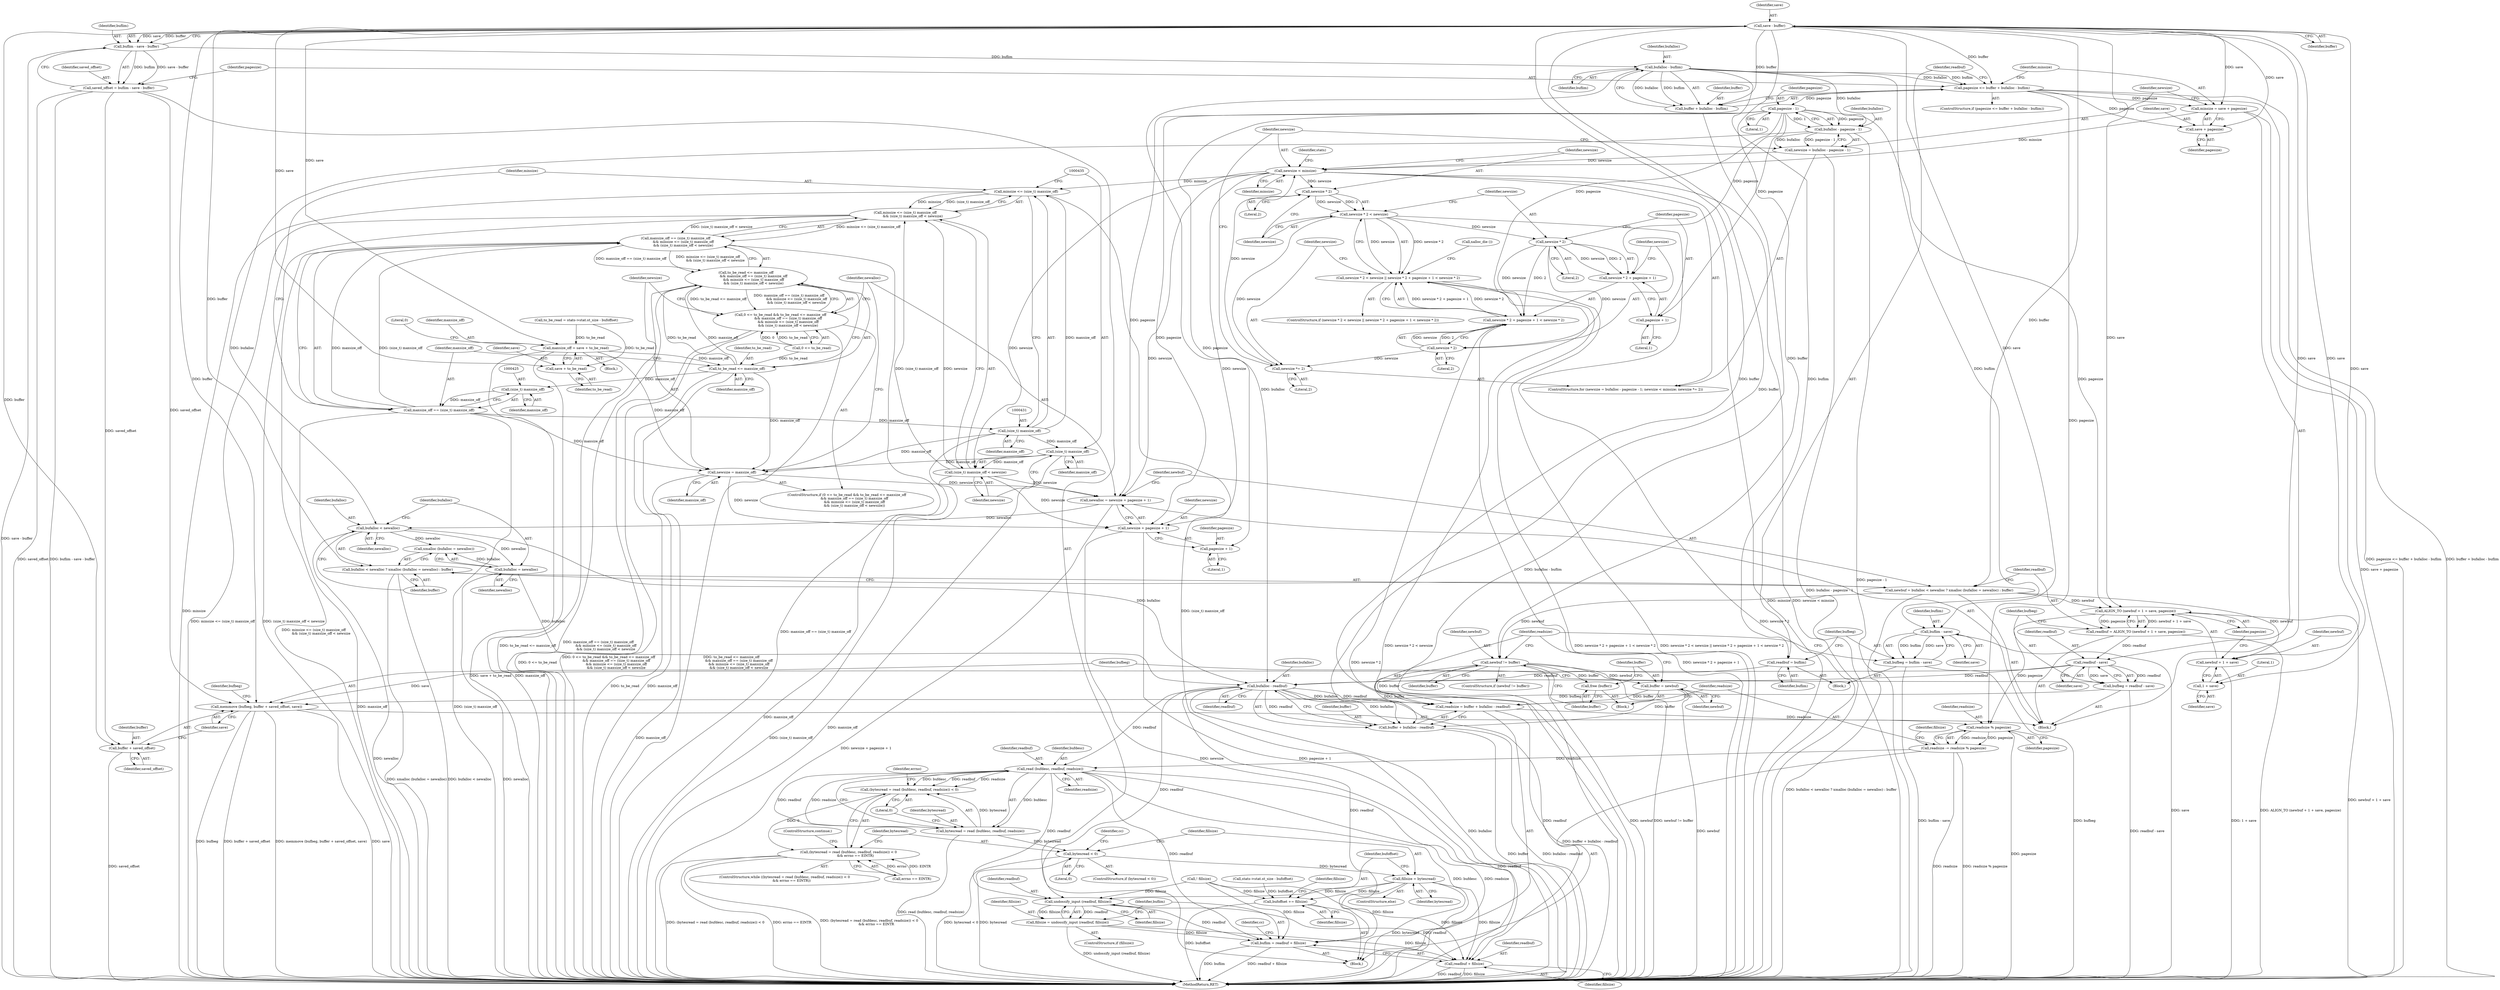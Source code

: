 digraph "0_savannah_8fcf61523644df42e1905c81bed26838e0b04f91@pointer" {
"1000324" [label="(Call,save - buffer)"];
"1000322" [label="(Call,buflim - save - buffer)"];
"1000320" [label="(Call,saved_offset = buflim - save - buffer)"];
"1000473" [label="(Call,memmove (bufbeg, buffer + saved_offset, save))"];
"1000475" [label="(Call,buffer + saved_offset)"];
"1000332" [label="(Call,bufalloc - buflim)"];
"1000328" [label="(Call,pagesize <= buffer + bufalloc - buflim)"];
"1000347" [label="(Call,minsize = save + pagesize)"];
"1000363" [label="(Call,newsize < minsize)"];
"1000372" [label="(Call,newsize * 2)"];
"1000371" [label="(Call,newsize * 2 < newsize)"];
"1000366" [label="(Call,newsize *= 2)"];
"1000370" [label="(Call,newsize * 2 < newsize || newsize * 2 + pagesize + 1 < newsize * 2)"];
"1000378" [label="(Call,newsize * 2)"];
"1000376" [label="(Call,newsize * 2 + pagesize + 1 < newsize * 2)"];
"1000377" [label="(Call,newsize * 2 + pagesize + 1)"];
"1000384" [label="(Call,newsize * 2)"];
"1000428" [label="(Call,minsize <= (size_t) maxsize_off)"];
"1000427" [label="(Call,minsize <= (size_t) maxsize_off\n              && (size_t) maxsize_off < newsize)"];
"1000421" [label="(Call,maxsize_off == (size_t) maxsize_off\n              && minsize <= (size_t) maxsize_off\n              && (size_t) maxsize_off < newsize)"];
"1000417" [label="(Call,to_be_read <= maxsize_off\n              && maxsize_off == (size_t) maxsize_off\n              && minsize <= (size_t) maxsize_off\n              && (size_t) maxsize_off < newsize)"];
"1000413" [label="(Call,0 <= to_be_read && to_be_read <= maxsize_off\n              && maxsize_off == (size_t) maxsize_off\n              && minsize <= (size_t) maxsize_off\n              && (size_t) maxsize_off < newsize)"];
"1000433" [label="(Call,(size_t) maxsize_off < newsize)"];
"1000441" [label="(Call,newalloc = newsize + pagesize + 1)"];
"1000451" [label="(Call,bufalloc < newalloc)"];
"1000454" [label="(Call,xmalloc (bufalloc = newalloc))"];
"1000455" [label="(Call,bufalloc = newalloc)"];
"1000499" [label="(Call,bufalloc - readbuf)"];
"1000495" [label="(Call,readsize = buffer + bufalloc - readbuf)"];
"1000504" [label="(Call,readsize % pagesize)"];
"1000502" [label="(Call,readsize -= readsize % pagesize)"];
"1000517" [label="(Call,read (bufdesc, readbuf, readsize))"];
"1000514" [label="(Call,(bytesread = read (bufdesc, readbuf, readsize)) < 0)"];
"1000513" [label="(Call,(bytesread = read (bufdesc, readbuf, readsize)) < 0\n             && errno == EINTR)"];
"1000515" [label="(Call,bytesread = read (bufdesc, readbuf, readsize))"];
"1000527" [label="(Call,bytesread < 0)"];
"1000534" [label="(Call,fillsize = bytesread)"];
"1000537" [label="(Call,bufoffset += fillsize)"];
"1000544" [label="(Call,undossify_input (readbuf, fillsize))"];
"1000542" [label="(Call,fillsize = undossify_input (readbuf, fillsize))"];
"1000547" [label="(Call,buflim = readbuf + fillsize)"];
"1000549" [label="(Call,readbuf + fillsize)"];
"1000497" [label="(Call,buffer + bufalloc - readbuf)"];
"1000443" [label="(Call,newsize + pagesize + 1)"];
"1000349" [label="(Call,save + pagesize)"];
"1000360" [label="(Call,pagesize - 1)"];
"1000358" [label="(Call,bufalloc - pagesize - 1)"];
"1000356" [label="(Call,newsize = bufalloc - pagesize - 1)"];
"1000381" [label="(Call,pagesize + 1)"];
"1000445" [label="(Call,pagesize + 1)"];
"1000461" [label="(Call,ALIGN_TO (newbuf + 1 + save, pagesize))"];
"1000459" [label="(Call,readbuf = ALIGN_TO (newbuf + 1 + save, pagesize))"];
"1000470" [label="(Call,readbuf - save)"];
"1000468" [label="(Call,bufbeg = readbuf - save)"];
"1000330" [label="(Call,buffer + bufalloc - buflim)"];
"1000336" [label="(Call,readbuf = buflim)"];
"1000341" [label="(Call,buflim - save)"];
"1000339" [label="(Call,bufbeg = buflim - save)"];
"1000407" [label="(Call,maxsize_off = save + to_be_read)"];
"1000418" [label="(Call,to_be_read <= maxsize_off)"];
"1000424" [label="(Call,(size_t) maxsize_off)"];
"1000422" [label="(Call,maxsize_off == (size_t) maxsize_off)"];
"1000430" [label="(Call,(size_t) maxsize_off)"];
"1000434" [label="(Call,(size_t) maxsize_off)"];
"1000438" [label="(Call,newsize = maxsize_off)"];
"1000409" [label="(Call,save + to_be_read)"];
"1000448" [label="(Call,newbuf = bufalloc < newalloc ? xmalloc (bufalloc = newalloc) : buffer)"];
"1000462" [label="(Call,newbuf + 1 + save)"];
"1000486" [label="(Call,newbuf != buffer)"];
"1000490" [label="(Call,free (buffer))"];
"1000492" [label="(Call,buffer = newbuf)"];
"1000450" [label="(Call,bufalloc < newalloc ? xmalloc (bufalloc = newalloc) : buffer)"];
"1000464" [label="(Call,1 + save)"];
"1000465" [label="(Literal,1)"];
"1000334" [label="(Identifier,buflim)"];
"1000381" [label="(Call,pagesize + 1)"];
"1000500" [label="(Identifier,bufalloc)"];
"1000449" [label="(Identifier,newbuf)"];
"1000409" [label="(Call,save + to_be_read)"];
"1000481" [label="(Identifier,bufbeg)"];
"1000363" [label="(Call,newsize < minsize)"];
"1000468" [label="(Call,bufbeg = readbuf - save)"];
"1000452" [label="(Identifier,bufalloc)"];
"1000330" [label="(Call,buffer + bufalloc - buflim)"];
"1000549" [label="(Call,readbuf + fillsize)"];
"1000462" [label="(Call,newbuf + 1 + save)"];
"1000386" [label="(Literal,2)"];
"1000472" [label="(Identifier,save)"];
"1000456" [label="(Identifier,bufalloc)"];
"1000447" [label="(Literal,1)"];
"1000497" [label="(Call,buffer + bufalloc - readbuf)"];
"1000422" [label="(Call,maxsize_off == (size_t) maxsize_off)"];
"1000478" [label="(Identifier,save)"];
"1000411" [label="(Identifier,to_be_read)"];
"1000541" [label="(Identifier,fillsize)"];
"1000351" [label="(Identifier,pagesize)"];
"1000370" [label="(Call,newsize * 2 < newsize || newsize * 2 + pagesize + 1 < newsize * 2)"];
"1000471" [label="(Identifier,readbuf)"];
"1000331" [label="(Identifier,buffer)"];
"1000439" [label="(Identifier,newsize)"];
"1000458" [label="(Identifier,buffer)"];
"1000513" [label="(Call,(bytesread = read (bufdesc, readbuf, readsize)) < 0\n             && errno == EINTR)"];
"1000378" [label="(Call,newsize * 2)"];
"1000546" [label="(Identifier,fillsize)"];
"1000413" [label="(Call,0 <= to_be_read && to_be_read <= maxsize_off\n              && maxsize_off == (size_t) maxsize_off\n              && minsize <= (size_t) maxsize_off\n              && (size_t) maxsize_off < newsize)"];
"1000340" [label="(Identifier,bufbeg)"];
"1000342" [label="(Identifier,buflim)"];
"1000486" [label="(Call,newbuf != buffer)"];
"1000364" [label="(Identifier,newsize)"];
"1000427" [label="(Call,minsize <= (size_t) maxsize_off\n              && (size_t) maxsize_off < newsize)"];
"1000345" [label="(Block,)"];
"1000328" [label="(Call,pagesize <= buffer + bufalloc - buflim)"];
"1000544" [label="(Call,undossify_input (readbuf, fillsize))"];
"1000392" [label="(Identifier,stats)"];
"1000551" [label="(Identifier,fillsize)"];
"1000488" [label="(Identifier,buffer)"];
"1000543" [label="(Identifier,fillsize)"];
"1000335" [label="(Block,)"];
"1000455" [label="(Call,bufalloc = newalloc)"];
"1000519" [label="(Identifier,readbuf)"];
"1000477" [label="(Identifier,saved_offset)"];
"1000502" [label="(Call,readsize -= readsize % pagesize)"];
"1000385" [label="(Identifier,newsize)"];
"1000515" [label="(Call,bytesread = read (bufdesc, readbuf, readsize))"];
"1000350" [label="(Identifier,save)"];
"1000514" [label="(Call,(bytesread = read (bufdesc, readbuf, readsize)) < 0)"];
"1000424" [label="(Call,(size_t) maxsize_off)"];
"1000320" [label="(Call,saved_offset = buflim - save - buffer)"];
"1000445" [label="(Call,pagesize + 1)"];
"1000516" [label="(Identifier,bytesread)"];
"1000417" [label="(Call,to_be_read <= maxsize_off\n              && maxsize_off == (size_t) maxsize_off\n              && minsize <= (size_t) maxsize_off\n              && (size_t) maxsize_off < newsize)"];
"1000408" [label="(Identifier,maxsize_off)"];
"1000375" [label="(Identifier,newsize)"];
"1000325" [label="(Identifier,save)"];
"1000520" [label="(Identifier,readsize)"];
"1000538" [label="(Identifier,bufoffset)"];
"1000491" [label="(Identifier,buffer)"];
"1001408" [label="(MethodReturn,RET)"];
"1000512" [label="(ControlStructure,while ((bytesread = read (bufdesc, readbuf, readsize)) < 0\n             && errno == EINTR))"];
"1000469" [label="(Identifier,bufbeg)"];
"1000415" [label="(Literal,0)"];
"1000475" [label="(Call,buffer + saved_offset)"];
"1000442" [label="(Identifier,newalloc)"];
"1000366" [label="(Call,newsize *= 2)"];
"1000376" [label="(Call,newsize * 2 + pagesize + 1 < newsize * 2)"];
"1000470" [label="(Call,readbuf - save)"];
"1000450" [label="(Call,bufalloc < newalloc ? xmalloc (bufalloc = newalloc) : buffer)"];
"1000473" [label="(Call,memmove (bufbeg, buffer + saved_offset, save))"];
"1000542" [label="(Call,fillsize = undossify_input (readbuf, fillsize))"];
"1000324" [label="(Call,save - buffer)"];
"1000489" [label="(Block,)"];
"1000341" [label="(Call,buflim - save)"];
"1000463" [label="(Identifier,newbuf)"];
"1000430" [label="(Call,(size_t) maxsize_off)"];
"1000474" [label="(Identifier,bufbeg)"];
"1000536" [label="(Identifier,bytesread)"];
"1000460" [label="(Identifier,readbuf)"];
"1000501" [label="(Identifier,readbuf)"];
"1000499" [label="(Call,bufalloc - readbuf)"];
"1000459" [label="(Call,readbuf = ALIGN_TO (newbuf + 1 + save, pagesize))"];
"1000432" [label="(Identifier,maxsize_off)"];
"1000503" [label="(Identifier,readsize)"];
"1000550" [label="(Identifier,readbuf)"];
"1000426" [label="(Identifier,maxsize_off)"];
"1000327" [label="(ControlStructure,if (pagesize <= buffer + bufalloc - buflim))"];
"1000337" [label="(Identifier,readbuf)"];
"1000336" [label="(Call,readbuf = buflim)"];
"1000365" [label="(Identifier,minsize)"];
"1000438" [label="(Call,newsize = maxsize_off)"];
"1000362" [label="(Literal,1)"];
"1000373" [label="(Identifier,newsize)"];
"1000457" [label="(Identifier,newalloc)"];
"1000323" [label="(Identifier,buflim)"];
"1000553" [label="(Identifier,cc)"];
"1000537" [label="(Call,bufoffset += fillsize)"];
"1000443" [label="(Call,newsize + pagesize + 1)"];
"1000412" [label="(ControlStructure,if (0 <= to_be_read && to_be_read <= maxsize_off\n              && maxsize_off == (size_t) maxsize_off\n              && minsize <= (size_t) maxsize_off\n              && (size_t) maxsize_off < newsize))"];
"1000504" [label="(Call,readsize % pagesize)"];
"1000387" [label="(Call,xalloc_die ())"];
"1000539" [label="(Identifier,fillsize)"];
"1000545" [label="(Identifier,readbuf)"];
"1000466" [label="(Identifier,save)"];
"1000395" [label="(Block,)"];
"1000374" [label="(Literal,2)"];
"1000308" [label="(Block,)"];
"1000464" [label="(Call,1 + save)"];
"1000421" [label="(Call,maxsize_off == (size_t) maxsize_off\n              && minsize <= (size_t) maxsize_off\n              && (size_t) maxsize_off < newsize)"];
"1000347" [label="(Call,minsize = save + pagesize)"];
"1000349" [label="(Call,save + pagesize)"];
"1000383" [label="(Literal,1)"];
"1000357" [label="(Identifier,newsize)"];
"1000356" [label="(Call,newsize = bufalloc - pagesize - 1)"];
"1000496" [label="(Identifier,readsize)"];
"1000397" [label="(Call,to_be_read = stats->stat.st_size - bufoffset)"];
"1000493" [label="(Identifier,buffer)"];
"1000522" [label="(Call,errno == EINTR)"];
"1000382" [label="(Identifier,pagesize)"];
"1000495" [label="(Call,readsize = buffer + bufalloc - readbuf)"];
"1000498" [label="(Identifier,buffer)"];
"1000494" [label="(Identifier,newbuf)"];
"1000407" [label="(Call,maxsize_off = save + to_be_read)"];
"1000339" [label="(Call,bufbeg = buflim - save)"];
"1000371" [label="(Call,newsize * 2 < newsize)"];
"1000367" [label="(Identifier,newsize)"];
"1000492" [label="(Call,buffer = newbuf)"];
"1000326" [label="(Identifier,buffer)"];
"1000547" [label="(Call,buflim = readbuf + fillsize)"];
"1000414" [label="(Call,0 <= to_be_read)"];
"1000433" [label="(Call,(size_t) maxsize_off < newsize)"];
"1000333" [label="(Identifier,bufalloc)"];
"1000329" [label="(Identifier,pagesize)"];
"1000437" [label="(Identifier,newsize)"];
"1000360" [label="(Call,pagesize - 1)"];
"1000509" [label="(Identifier,fillsize)"];
"1000548" [label="(Identifier,buflim)"];
"1000487" [label="(Identifier,newbuf)"];
"1000380" [label="(Literal,2)"];
"1000451" [label="(Call,bufalloc < newalloc)"];
"1000454" [label="(Call,xmalloc (bufalloc = newalloc))"];
"1000506" [label="(Identifier,pagesize)"];
"1000476" [label="(Identifier,buffer)"];
"1000338" [label="(Identifier,buflim)"];
"1000490" [label="(Call,free (buffer))"];
"1000361" [label="(Identifier,pagesize)"];
"1000428" [label="(Call,minsize <= (size_t) maxsize_off)"];
"1000529" [label="(Literal,0)"];
"1000533" [label="(ControlStructure,else)"];
"1000372" [label="(Call,newsize * 2)"];
"1000399" [label="(Call,stats->stat.st_size - bufoffset)"];
"1000446" [label="(Identifier,pagesize)"];
"1000531" [label="(Identifier,cc)"];
"1000384" [label="(Call,newsize * 2)"];
"1000369" [label="(ControlStructure,if (newsize * 2 < newsize || newsize * 2 + pagesize + 1 < newsize * 2))"];
"1000321" [label="(Identifier,saved_offset)"];
"1000526" [label="(ControlStructure,if (bytesread < 0))"];
"1000534" [label="(Call,fillsize = bytesread)"];
"1000348" [label="(Identifier,minsize)"];
"1000528" [label="(Identifier,bytesread)"];
"1000436" [label="(Identifier,maxsize_off)"];
"1000332" [label="(Call,bufalloc - buflim)"];
"1000359" [label="(Identifier,bufalloc)"];
"1000508" [label="(Call,! fillsize)"];
"1000527" [label="(Call,bytesread < 0)"];
"1000440" [label="(Identifier,maxsize_off)"];
"1000467" [label="(Identifier,pagesize)"];
"1000525" [label="(ControlStructure,continue;)"];
"1000355" [label="(ControlStructure,for (newsize = bufalloc - pagesize - 1; newsize < minsize; newsize *= 2))"];
"1000517" [label="(Call,read (bufdesc, readbuf, readsize))"];
"1000377" [label="(Call,newsize * 2 + pagesize + 1)"];
"1000485" [label="(ControlStructure,if (newbuf != buffer))"];
"1000523" [label="(Identifier,errno)"];
"1000429" [label="(Identifier,minsize)"];
"1000448" [label="(Call,newbuf = bufalloc < newalloc ? xmalloc (bufalloc = newalloc) : buffer)"];
"1000423" [label="(Identifier,maxsize_off)"];
"1000540" [label="(ControlStructure,if (fillsize))"];
"1000461" [label="(Call,ALIGN_TO (newbuf + 1 + save, pagesize))"];
"1000420" [label="(Identifier,maxsize_off)"];
"1000521" [label="(Literal,0)"];
"1000535" [label="(Identifier,fillsize)"];
"1000453" [label="(Identifier,newalloc)"];
"1000419" [label="(Identifier,to_be_read)"];
"1000322" [label="(Call,buflim - save - buffer)"];
"1000505" [label="(Identifier,readsize)"];
"1000444" [label="(Identifier,newsize)"];
"1000410" [label="(Identifier,save)"];
"1000343" [label="(Identifier,save)"];
"1000434" [label="(Call,(size_t) maxsize_off)"];
"1000379" [label="(Identifier,newsize)"];
"1000418" [label="(Call,to_be_read <= maxsize_off)"];
"1000368" [label="(Literal,2)"];
"1000358" [label="(Call,bufalloc - pagesize - 1)"];
"1000441" [label="(Call,newalloc = newsize + pagesize + 1)"];
"1000518" [label="(Identifier,bufdesc)"];
"1000324" -> "1000322"  [label="AST: "];
"1000324" -> "1000326"  [label="CFG: "];
"1000325" -> "1000324"  [label="AST: "];
"1000326" -> "1000324"  [label="AST: "];
"1000322" -> "1000324"  [label="CFG: "];
"1000324" -> "1000322"  [label="DDG: save"];
"1000324" -> "1000322"  [label="DDG: buffer"];
"1000324" -> "1000328"  [label="DDG: buffer"];
"1000324" -> "1000330"  [label="DDG: buffer"];
"1000324" -> "1000341"  [label="DDG: save"];
"1000324" -> "1000347"  [label="DDG: save"];
"1000324" -> "1000349"  [label="DDG: save"];
"1000324" -> "1000407"  [label="DDG: save"];
"1000324" -> "1000409"  [label="DDG: save"];
"1000324" -> "1000448"  [label="DDG: buffer"];
"1000324" -> "1000450"  [label="DDG: buffer"];
"1000324" -> "1000461"  [label="DDG: save"];
"1000324" -> "1000462"  [label="DDG: save"];
"1000324" -> "1000464"  [label="DDG: save"];
"1000324" -> "1000470"  [label="DDG: save"];
"1000324" -> "1000473"  [label="DDG: buffer"];
"1000324" -> "1000475"  [label="DDG: buffer"];
"1000324" -> "1000486"  [label="DDG: buffer"];
"1000324" -> "1000495"  [label="DDG: buffer"];
"1000324" -> "1000497"  [label="DDG: buffer"];
"1000322" -> "1000320"  [label="AST: "];
"1000323" -> "1000322"  [label="AST: "];
"1000320" -> "1000322"  [label="CFG: "];
"1000322" -> "1001408"  [label="DDG: save - buffer"];
"1000322" -> "1000320"  [label="DDG: buflim"];
"1000322" -> "1000320"  [label="DDG: save - buffer"];
"1000322" -> "1000332"  [label="DDG: buflim"];
"1000320" -> "1000308"  [label="AST: "];
"1000321" -> "1000320"  [label="AST: "];
"1000329" -> "1000320"  [label="CFG: "];
"1000320" -> "1001408"  [label="DDG: buflim - save - buffer"];
"1000320" -> "1001408"  [label="DDG: saved_offset"];
"1000320" -> "1000473"  [label="DDG: saved_offset"];
"1000320" -> "1000475"  [label="DDG: saved_offset"];
"1000473" -> "1000345"  [label="AST: "];
"1000473" -> "1000478"  [label="CFG: "];
"1000474" -> "1000473"  [label="AST: "];
"1000475" -> "1000473"  [label="AST: "];
"1000478" -> "1000473"  [label="AST: "];
"1000481" -> "1000473"  [label="CFG: "];
"1000473" -> "1001408"  [label="DDG: bufbeg"];
"1000473" -> "1001408"  [label="DDG: buffer + saved_offset"];
"1000473" -> "1001408"  [label="DDG: memmove (bufbeg, buffer + saved_offset, save)"];
"1000473" -> "1001408"  [label="DDG: save"];
"1000468" -> "1000473"  [label="DDG: bufbeg"];
"1000470" -> "1000473"  [label="DDG: save"];
"1000475" -> "1000477"  [label="CFG: "];
"1000476" -> "1000475"  [label="AST: "];
"1000477" -> "1000475"  [label="AST: "];
"1000478" -> "1000475"  [label="CFG: "];
"1000475" -> "1001408"  [label="DDG: saved_offset"];
"1000332" -> "1000330"  [label="AST: "];
"1000332" -> "1000334"  [label="CFG: "];
"1000333" -> "1000332"  [label="AST: "];
"1000334" -> "1000332"  [label="AST: "];
"1000330" -> "1000332"  [label="CFG: "];
"1000332" -> "1000328"  [label="DDG: bufalloc"];
"1000332" -> "1000328"  [label="DDG: buflim"];
"1000332" -> "1000330"  [label="DDG: bufalloc"];
"1000332" -> "1000330"  [label="DDG: buflim"];
"1000332" -> "1000336"  [label="DDG: buflim"];
"1000332" -> "1000341"  [label="DDG: buflim"];
"1000332" -> "1000358"  [label="DDG: bufalloc"];
"1000332" -> "1000499"  [label="DDG: bufalloc"];
"1000328" -> "1000327"  [label="AST: "];
"1000328" -> "1000330"  [label="CFG: "];
"1000329" -> "1000328"  [label="AST: "];
"1000330" -> "1000328"  [label="AST: "];
"1000337" -> "1000328"  [label="CFG: "];
"1000348" -> "1000328"  [label="CFG: "];
"1000328" -> "1001408"  [label="DDG: pagesize <= buffer + bufalloc - buflim"];
"1000328" -> "1001408"  [label="DDG: buffer + bufalloc - buflim"];
"1000328" -> "1000347"  [label="DDG: pagesize"];
"1000328" -> "1000349"  [label="DDG: pagesize"];
"1000328" -> "1000360"  [label="DDG: pagesize"];
"1000328" -> "1000504"  [label="DDG: pagesize"];
"1000347" -> "1000345"  [label="AST: "];
"1000347" -> "1000349"  [label="CFG: "];
"1000348" -> "1000347"  [label="AST: "];
"1000349" -> "1000347"  [label="AST: "];
"1000357" -> "1000347"  [label="CFG: "];
"1000347" -> "1001408"  [label="DDG: save + pagesize"];
"1000347" -> "1000363"  [label="DDG: minsize"];
"1000363" -> "1000355"  [label="AST: "];
"1000363" -> "1000365"  [label="CFG: "];
"1000364" -> "1000363"  [label="AST: "];
"1000365" -> "1000363"  [label="AST: "];
"1000373" -> "1000363"  [label="CFG: "];
"1000392" -> "1000363"  [label="CFG: "];
"1000363" -> "1001408"  [label="DDG: minsize"];
"1000363" -> "1001408"  [label="DDG: newsize < minsize"];
"1000356" -> "1000363"  [label="DDG: newsize"];
"1000366" -> "1000363"  [label="DDG: newsize"];
"1000363" -> "1000372"  [label="DDG: newsize"];
"1000363" -> "1000428"  [label="DDG: minsize"];
"1000363" -> "1000433"  [label="DDG: newsize"];
"1000363" -> "1000441"  [label="DDG: newsize"];
"1000363" -> "1000443"  [label="DDG: newsize"];
"1000372" -> "1000371"  [label="AST: "];
"1000372" -> "1000374"  [label="CFG: "];
"1000373" -> "1000372"  [label="AST: "];
"1000374" -> "1000372"  [label="AST: "];
"1000375" -> "1000372"  [label="CFG: "];
"1000372" -> "1000371"  [label="DDG: newsize"];
"1000372" -> "1000371"  [label="DDG: 2"];
"1000371" -> "1000370"  [label="AST: "];
"1000371" -> "1000375"  [label="CFG: "];
"1000375" -> "1000371"  [label="AST: "];
"1000379" -> "1000371"  [label="CFG: "];
"1000370" -> "1000371"  [label="CFG: "];
"1000371" -> "1001408"  [label="DDG: newsize * 2"];
"1000371" -> "1000366"  [label="DDG: newsize"];
"1000371" -> "1000370"  [label="DDG: newsize * 2"];
"1000371" -> "1000370"  [label="DDG: newsize"];
"1000371" -> "1000378"  [label="DDG: newsize"];
"1000366" -> "1000355"  [label="AST: "];
"1000366" -> "1000368"  [label="CFG: "];
"1000367" -> "1000366"  [label="AST: "];
"1000368" -> "1000366"  [label="AST: "];
"1000364" -> "1000366"  [label="CFG: "];
"1000384" -> "1000366"  [label="DDG: newsize"];
"1000370" -> "1000369"  [label="AST: "];
"1000370" -> "1000376"  [label="CFG: "];
"1000376" -> "1000370"  [label="AST: "];
"1000387" -> "1000370"  [label="CFG: "];
"1000367" -> "1000370"  [label="CFG: "];
"1000370" -> "1001408"  [label="DDG: newsize * 2 + pagesize + 1 < newsize * 2"];
"1000370" -> "1001408"  [label="DDG: newsize * 2 < newsize || newsize * 2 + pagesize + 1 < newsize * 2"];
"1000370" -> "1001408"  [label="DDG: newsize * 2 < newsize"];
"1000376" -> "1000370"  [label="DDG: newsize * 2 + pagesize + 1"];
"1000376" -> "1000370"  [label="DDG: newsize * 2"];
"1000378" -> "1000377"  [label="AST: "];
"1000378" -> "1000380"  [label="CFG: "];
"1000379" -> "1000378"  [label="AST: "];
"1000380" -> "1000378"  [label="AST: "];
"1000382" -> "1000378"  [label="CFG: "];
"1000378" -> "1000376"  [label="DDG: newsize"];
"1000378" -> "1000376"  [label="DDG: 2"];
"1000378" -> "1000377"  [label="DDG: newsize"];
"1000378" -> "1000377"  [label="DDG: 2"];
"1000378" -> "1000384"  [label="DDG: newsize"];
"1000376" -> "1000384"  [label="CFG: "];
"1000377" -> "1000376"  [label="AST: "];
"1000384" -> "1000376"  [label="AST: "];
"1000376" -> "1001408"  [label="DDG: newsize * 2 + pagesize + 1"];
"1000376" -> "1001408"  [label="DDG: newsize * 2"];
"1000360" -> "1000376"  [label="DDG: pagesize"];
"1000384" -> "1000376"  [label="DDG: newsize"];
"1000384" -> "1000376"  [label="DDG: 2"];
"1000377" -> "1000381"  [label="CFG: "];
"1000381" -> "1000377"  [label="AST: "];
"1000385" -> "1000377"  [label="CFG: "];
"1000360" -> "1000377"  [label="DDG: pagesize"];
"1000384" -> "1000386"  [label="CFG: "];
"1000385" -> "1000384"  [label="AST: "];
"1000386" -> "1000384"  [label="AST: "];
"1000428" -> "1000427"  [label="AST: "];
"1000428" -> "1000430"  [label="CFG: "];
"1000429" -> "1000428"  [label="AST: "];
"1000430" -> "1000428"  [label="AST: "];
"1000435" -> "1000428"  [label="CFG: "];
"1000427" -> "1000428"  [label="CFG: "];
"1000428" -> "1001408"  [label="DDG: (size_t) maxsize_off"];
"1000428" -> "1001408"  [label="DDG: minsize"];
"1000428" -> "1000427"  [label="DDG: minsize"];
"1000428" -> "1000427"  [label="DDG: (size_t) maxsize_off"];
"1000430" -> "1000428"  [label="DDG: maxsize_off"];
"1000427" -> "1000421"  [label="AST: "];
"1000427" -> "1000433"  [label="CFG: "];
"1000433" -> "1000427"  [label="AST: "];
"1000421" -> "1000427"  [label="CFG: "];
"1000427" -> "1001408"  [label="DDG: minsize <= (size_t) maxsize_off"];
"1000427" -> "1001408"  [label="DDG: (size_t) maxsize_off < newsize"];
"1000427" -> "1000421"  [label="DDG: minsize <= (size_t) maxsize_off"];
"1000427" -> "1000421"  [label="DDG: (size_t) maxsize_off < newsize"];
"1000433" -> "1000427"  [label="DDG: (size_t) maxsize_off"];
"1000433" -> "1000427"  [label="DDG: newsize"];
"1000421" -> "1000417"  [label="AST: "];
"1000421" -> "1000422"  [label="CFG: "];
"1000422" -> "1000421"  [label="AST: "];
"1000417" -> "1000421"  [label="CFG: "];
"1000421" -> "1001408"  [label="DDG: minsize <= (size_t) maxsize_off\n              && (size_t) maxsize_off < newsize"];
"1000421" -> "1001408"  [label="DDG: maxsize_off == (size_t) maxsize_off"];
"1000421" -> "1000417"  [label="DDG: maxsize_off == (size_t) maxsize_off"];
"1000421" -> "1000417"  [label="DDG: minsize <= (size_t) maxsize_off\n              && (size_t) maxsize_off < newsize"];
"1000422" -> "1000421"  [label="DDG: maxsize_off"];
"1000422" -> "1000421"  [label="DDG: (size_t) maxsize_off"];
"1000417" -> "1000413"  [label="AST: "];
"1000417" -> "1000418"  [label="CFG: "];
"1000418" -> "1000417"  [label="AST: "];
"1000413" -> "1000417"  [label="CFG: "];
"1000417" -> "1001408"  [label="DDG: to_be_read <= maxsize_off"];
"1000417" -> "1001408"  [label="DDG: maxsize_off == (size_t) maxsize_off\n              && minsize <= (size_t) maxsize_off\n              && (size_t) maxsize_off < newsize"];
"1000417" -> "1000413"  [label="DDG: to_be_read <= maxsize_off"];
"1000417" -> "1000413"  [label="DDG: maxsize_off == (size_t) maxsize_off\n              && minsize <= (size_t) maxsize_off\n              && (size_t) maxsize_off < newsize"];
"1000418" -> "1000417"  [label="DDG: to_be_read"];
"1000418" -> "1000417"  [label="DDG: maxsize_off"];
"1000413" -> "1000412"  [label="AST: "];
"1000413" -> "1000414"  [label="CFG: "];
"1000414" -> "1000413"  [label="AST: "];
"1000439" -> "1000413"  [label="CFG: "];
"1000442" -> "1000413"  [label="CFG: "];
"1000413" -> "1001408"  [label="DDG: 0 <= to_be_read"];
"1000413" -> "1001408"  [label="DDG: 0 <= to_be_read && to_be_read <= maxsize_off\n              && maxsize_off == (size_t) maxsize_off\n              && minsize <= (size_t) maxsize_off\n              && (size_t) maxsize_off < newsize"];
"1000413" -> "1001408"  [label="DDG: to_be_read <= maxsize_off\n              && maxsize_off == (size_t) maxsize_off\n              && minsize <= (size_t) maxsize_off\n              && (size_t) maxsize_off < newsize"];
"1000414" -> "1000413"  [label="DDG: 0"];
"1000414" -> "1000413"  [label="DDG: to_be_read"];
"1000433" -> "1000437"  [label="CFG: "];
"1000434" -> "1000433"  [label="AST: "];
"1000437" -> "1000433"  [label="AST: "];
"1000433" -> "1001408"  [label="DDG: (size_t) maxsize_off"];
"1000434" -> "1000433"  [label="DDG: maxsize_off"];
"1000433" -> "1000441"  [label="DDG: newsize"];
"1000433" -> "1000443"  [label="DDG: newsize"];
"1000441" -> "1000345"  [label="AST: "];
"1000441" -> "1000443"  [label="CFG: "];
"1000442" -> "1000441"  [label="AST: "];
"1000443" -> "1000441"  [label="AST: "];
"1000449" -> "1000441"  [label="CFG: "];
"1000441" -> "1001408"  [label="DDG: newsize + pagesize + 1"];
"1000438" -> "1000441"  [label="DDG: newsize"];
"1000360" -> "1000441"  [label="DDG: pagesize"];
"1000441" -> "1000451"  [label="DDG: newalloc"];
"1000451" -> "1000450"  [label="AST: "];
"1000451" -> "1000453"  [label="CFG: "];
"1000452" -> "1000451"  [label="AST: "];
"1000453" -> "1000451"  [label="AST: "];
"1000456" -> "1000451"  [label="CFG: "];
"1000458" -> "1000451"  [label="CFG: "];
"1000451" -> "1001408"  [label="DDG: newalloc"];
"1000358" -> "1000451"  [label="DDG: bufalloc"];
"1000451" -> "1000454"  [label="DDG: newalloc"];
"1000451" -> "1000455"  [label="DDG: newalloc"];
"1000451" -> "1000499"  [label="DDG: bufalloc"];
"1000454" -> "1000450"  [label="AST: "];
"1000454" -> "1000455"  [label="CFG: "];
"1000455" -> "1000454"  [label="AST: "];
"1000450" -> "1000454"  [label="CFG: "];
"1000455" -> "1000454"  [label="DDG: bufalloc"];
"1000455" -> "1000457"  [label="CFG: "];
"1000456" -> "1000455"  [label="AST: "];
"1000457" -> "1000455"  [label="AST: "];
"1000455" -> "1001408"  [label="DDG: newalloc"];
"1000455" -> "1000499"  [label="DDG: bufalloc"];
"1000499" -> "1000497"  [label="AST: "];
"1000499" -> "1000501"  [label="CFG: "];
"1000500" -> "1000499"  [label="AST: "];
"1000501" -> "1000499"  [label="AST: "];
"1000497" -> "1000499"  [label="CFG: "];
"1000499" -> "1001408"  [label="DDG: bufalloc"];
"1000499" -> "1000495"  [label="DDG: bufalloc"];
"1000499" -> "1000495"  [label="DDG: readbuf"];
"1000499" -> "1000497"  [label="DDG: bufalloc"];
"1000499" -> "1000497"  [label="DDG: readbuf"];
"1000470" -> "1000499"  [label="DDG: readbuf"];
"1000336" -> "1000499"  [label="DDG: readbuf"];
"1000499" -> "1000517"  [label="DDG: readbuf"];
"1000499" -> "1000544"  [label="DDG: readbuf"];
"1000499" -> "1000547"  [label="DDG: readbuf"];
"1000499" -> "1000549"  [label="DDG: readbuf"];
"1000495" -> "1000308"  [label="AST: "];
"1000495" -> "1000497"  [label="CFG: "];
"1000496" -> "1000495"  [label="AST: "];
"1000497" -> "1000495"  [label="AST: "];
"1000503" -> "1000495"  [label="CFG: "];
"1000495" -> "1001408"  [label="DDG: buffer + bufalloc - readbuf"];
"1000486" -> "1000495"  [label="DDG: buffer"];
"1000492" -> "1000495"  [label="DDG: buffer"];
"1000495" -> "1000504"  [label="DDG: readsize"];
"1000504" -> "1000502"  [label="AST: "];
"1000504" -> "1000506"  [label="CFG: "];
"1000505" -> "1000504"  [label="AST: "];
"1000506" -> "1000504"  [label="AST: "];
"1000502" -> "1000504"  [label="CFG: "];
"1000504" -> "1001408"  [label="DDG: pagesize"];
"1000504" -> "1000502"  [label="DDG: readsize"];
"1000504" -> "1000502"  [label="DDG: pagesize"];
"1000461" -> "1000504"  [label="DDG: pagesize"];
"1000502" -> "1000308"  [label="AST: "];
"1000503" -> "1000502"  [label="AST: "];
"1000509" -> "1000502"  [label="CFG: "];
"1000502" -> "1001408"  [label="DDG: readsize"];
"1000502" -> "1001408"  [label="DDG: readsize % pagesize"];
"1000502" -> "1000517"  [label="DDG: readsize"];
"1000517" -> "1000515"  [label="AST: "];
"1000517" -> "1000520"  [label="CFG: "];
"1000518" -> "1000517"  [label="AST: "];
"1000519" -> "1000517"  [label="AST: "];
"1000520" -> "1000517"  [label="AST: "];
"1000515" -> "1000517"  [label="CFG: "];
"1000517" -> "1001408"  [label="DDG: readsize"];
"1000517" -> "1001408"  [label="DDG: bufdesc"];
"1000517" -> "1000514"  [label="DDG: bufdesc"];
"1000517" -> "1000514"  [label="DDG: readbuf"];
"1000517" -> "1000514"  [label="DDG: readsize"];
"1000517" -> "1000515"  [label="DDG: bufdesc"];
"1000517" -> "1000515"  [label="DDG: readbuf"];
"1000517" -> "1000515"  [label="DDG: readsize"];
"1000517" -> "1000544"  [label="DDG: readbuf"];
"1000517" -> "1000547"  [label="DDG: readbuf"];
"1000517" -> "1000549"  [label="DDG: readbuf"];
"1000514" -> "1000513"  [label="AST: "];
"1000514" -> "1000521"  [label="CFG: "];
"1000515" -> "1000514"  [label="AST: "];
"1000521" -> "1000514"  [label="AST: "];
"1000523" -> "1000514"  [label="CFG: "];
"1000513" -> "1000514"  [label="CFG: "];
"1000514" -> "1000513"  [label="DDG: 0"];
"1000515" -> "1000514"  [label="DDG: bytesread"];
"1000513" -> "1000512"  [label="AST: "];
"1000513" -> "1000522"  [label="CFG: "];
"1000522" -> "1000513"  [label="AST: "];
"1000525" -> "1000513"  [label="CFG: "];
"1000528" -> "1000513"  [label="CFG: "];
"1000513" -> "1001408"  [label="DDG: (bytesread = read (bufdesc, readbuf, readsize)) < 0\n             && errno == EINTR"];
"1000513" -> "1001408"  [label="DDG: (bytesread = read (bufdesc, readbuf, readsize)) < 0"];
"1000513" -> "1001408"  [label="DDG: errno == EINTR"];
"1000522" -> "1000513"  [label="DDG: errno"];
"1000522" -> "1000513"  [label="DDG: EINTR"];
"1000516" -> "1000515"  [label="AST: "];
"1000521" -> "1000515"  [label="CFG: "];
"1000515" -> "1001408"  [label="DDG: read (bufdesc, readbuf, readsize)"];
"1000515" -> "1000527"  [label="DDG: bytesread"];
"1000527" -> "1000526"  [label="AST: "];
"1000527" -> "1000529"  [label="CFG: "];
"1000528" -> "1000527"  [label="AST: "];
"1000529" -> "1000527"  [label="AST: "];
"1000531" -> "1000527"  [label="CFG: "];
"1000535" -> "1000527"  [label="CFG: "];
"1000527" -> "1001408"  [label="DDG: bytesread"];
"1000527" -> "1001408"  [label="DDG: bytesread < 0"];
"1000527" -> "1000534"  [label="DDG: bytesread"];
"1000534" -> "1000533"  [label="AST: "];
"1000534" -> "1000536"  [label="CFG: "];
"1000535" -> "1000534"  [label="AST: "];
"1000536" -> "1000534"  [label="AST: "];
"1000538" -> "1000534"  [label="CFG: "];
"1000534" -> "1001408"  [label="DDG: bytesread"];
"1000534" -> "1000537"  [label="DDG: fillsize"];
"1000534" -> "1000544"  [label="DDG: fillsize"];
"1000534" -> "1000547"  [label="DDG: fillsize"];
"1000534" -> "1000549"  [label="DDG: fillsize"];
"1000537" -> "1000308"  [label="AST: "];
"1000537" -> "1000539"  [label="CFG: "];
"1000538" -> "1000537"  [label="AST: "];
"1000539" -> "1000537"  [label="AST: "];
"1000541" -> "1000537"  [label="CFG: "];
"1000537" -> "1001408"  [label="DDG: bufoffset"];
"1000508" -> "1000537"  [label="DDG: fillsize"];
"1000399" -> "1000537"  [label="DDG: bufoffset"];
"1000544" -> "1000542"  [label="AST: "];
"1000544" -> "1000546"  [label="CFG: "];
"1000545" -> "1000544"  [label="AST: "];
"1000546" -> "1000544"  [label="AST: "];
"1000542" -> "1000544"  [label="CFG: "];
"1000544" -> "1000542"  [label="DDG: readbuf"];
"1000544" -> "1000542"  [label="DDG: fillsize"];
"1000508" -> "1000544"  [label="DDG: fillsize"];
"1000544" -> "1000547"  [label="DDG: readbuf"];
"1000544" -> "1000549"  [label="DDG: readbuf"];
"1000542" -> "1000540"  [label="AST: "];
"1000543" -> "1000542"  [label="AST: "];
"1000548" -> "1000542"  [label="CFG: "];
"1000542" -> "1001408"  [label="DDG: undossify_input (readbuf, fillsize)"];
"1000542" -> "1000547"  [label="DDG: fillsize"];
"1000542" -> "1000549"  [label="DDG: fillsize"];
"1000547" -> "1000308"  [label="AST: "];
"1000547" -> "1000549"  [label="CFG: "];
"1000548" -> "1000547"  [label="AST: "];
"1000549" -> "1000547"  [label="AST: "];
"1000553" -> "1000547"  [label="CFG: "];
"1000547" -> "1001408"  [label="DDG: buflim"];
"1000547" -> "1001408"  [label="DDG: readbuf + fillsize"];
"1000508" -> "1000547"  [label="DDG: fillsize"];
"1000549" -> "1000551"  [label="CFG: "];
"1000550" -> "1000549"  [label="AST: "];
"1000551" -> "1000549"  [label="AST: "];
"1000549" -> "1001408"  [label="DDG: readbuf"];
"1000549" -> "1001408"  [label="DDG: fillsize"];
"1000508" -> "1000549"  [label="DDG: fillsize"];
"1000498" -> "1000497"  [label="AST: "];
"1000497" -> "1001408"  [label="DDG: buffer"];
"1000497" -> "1001408"  [label="DDG: bufalloc - readbuf"];
"1000486" -> "1000497"  [label="DDG: buffer"];
"1000492" -> "1000497"  [label="DDG: buffer"];
"1000443" -> "1000445"  [label="CFG: "];
"1000444" -> "1000443"  [label="AST: "];
"1000445" -> "1000443"  [label="AST: "];
"1000443" -> "1001408"  [label="DDG: pagesize + 1"];
"1000443" -> "1001408"  [label="DDG: newsize"];
"1000438" -> "1000443"  [label="DDG: newsize"];
"1000360" -> "1000443"  [label="DDG: pagesize"];
"1000349" -> "1000351"  [label="CFG: "];
"1000350" -> "1000349"  [label="AST: "];
"1000351" -> "1000349"  [label="AST: "];
"1000360" -> "1000358"  [label="AST: "];
"1000360" -> "1000362"  [label="CFG: "];
"1000361" -> "1000360"  [label="AST: "];
"1000362" -> "1000360"  [label="AST: "];
"1000358" -> "1000360"  [label="CFG: "];
"1000360" -> "1000358"  [label="DDG: pagesize"];
"1000360" -> "1000358"  [label="DDG: 1"];
"1000360" -> "1000381"  [label="DDG: pagesize"];
"1000360" -> "1000445"  [label="DDG: pagesize"];
"1000360" -> "1000461"  [label="DDG: pagesize"];
"1000358" -> "1000356"  [label="AST: "];
"1000359" -> "1000358"  [label="AST: "];
"1000356" -> "1000358"  [label="CFG: "];
"1000358" -> "1001408"  [label="DDG: pagesize - 1"];
"1000358" -> "1000356"  [label="DDG: bufalloc"];
"1000358" -> "1000356"  [label="DDG: pagesize - 1"];
"1000356" -> "1000355"  [label="AST: "];
"1000357" -> "1000356"  [label="AST: "];
"1000364" -> "1000356"  [label="CFG: "];
"1000356" -> "1001408"  [label="DDG: bufalloc - pagesize - 1"];
"1000381" -> "1000383"  [label="CFG: "];
"1000382" -> "1000381"  [label="AST: "];
"1000383" -> "1000381"  [label="AST: "];
"1000445" -> "1000447"  [label="CFG: "];
"1000446" -> "1000445"  [label="AST: "];
"1000447" -> "1000445"  [label="AST: "];
"1000461" -> "1000459"  [label="AST: "];
"1000461" -> "1000467"  [label="CFG: "];
"1000462" -> "1000461"  [label="AST: "];
"1000467" -> "1000461"  [label="AST: "];
"1000459" -> "1000461"  [label="CFG: "];
"1000461" -> "1001408"  [label="DDG: newbuf + 1 + save"];
"1000461" -> "1000459"  [label="DDG: newbuf + 1 + save"];
"1000461" -> "1000459"  [label="DDG: pagesize"];
"1000448" -> "1000461"  [label="DDG: newbuf"];
"1000459" -> "1000345"  [label="AST: "];
"1000460" -> "1000459"  [label="AST: "];
"1000469" -> "1000459"  [label="CFG: "];
"1000459" -> "1001408"  [label="DDG: ALIGN_TO (newbuf + 1 + save, pagesize)"];
"1000459" -> "1000470"  [label="DDG: readbuf"];
"1000470" -> "1000468"  [label="AST: "];
"1000470" -> "1000472"  [label="CFG: "];
"1000471" -> "1000470"  [label="AST: "];
"1000472" -> "1000470"  [label="AST: "];
"1000468" -> "1000470"  [label="CFG: "];
"1000470" -> "1000468"  [label="DDG: readbuf"];
"1000470" -> "1000468"  [label="DDG: save"];
"1000468" -> "1000345"  [label="AST: "];
"1000469" -> "1000468"  [label="AST: "];
"1000474" -> "1000468"  [label="CFG: "];
"1000468" -> "1001408"  [label="DDG: readbuf - save"];
"1000331" -> "1000330"  [label="AST: "];
"1000330" -> "1001408"  [label="DDG: bufalloc - buflim"];
"1000336" -> "1000335"  [label="AST: "];
"1000336" -> "1000338"  [label="CFG: "];
"1000337" -> "1000336"  [label="AST: "];
"1000338" -> "1000336"  [label="AST: "];
"1000340" -> "1000336"  [label="CFG: "];
"1000341" -> "1000339"  [label="AST: "];
"1000341" -> "1000343"  [label="CFG: "];
"1000342" -> "1000341"  [label="AST: "];
"1000343" -> "1000341"  [label="AST: "];
"1000339" -> "1000341"  [label="CFG: "];
"1000341" -> "1001408"  [label="DDG: save"];
"1000341" -> "1000339"  [label="DDG: buflim"];
"1000341" -> "1000339"  [label="DDG: save"];
"1000339" -> "1000335"  [label="AST: "];
"1000340" -> "1000339"  [label="AST: "];
"1000496" -> "1000339"  [label="CFG: "];
"1000339" -> "1001408"  [label="DDG: bufbeg"];
"1000339" -> "1001408"  [label="DDG: buflim - save"];
"1000407" -> "1000395"  [label="AST: "];
"1000407" -> "1000409"  [label="CFG: "];
"1000408" -> "1000407"  [label="AST: "];
"1000409" -> "1000407"  [label="AST: "];
"1000415" -> "1000407"  [label="CFG: "];
"1000407" -> "1001408"  [label="DDG: save + to_be_read"];
"1000407" -> "1001408"  [label="DDG: maxsize_off"];
"1000397" -> "1000407"  [label="DDG: to_be_read"];
"1000407" -> "1000418"  [label="DDG: maxsize_off"];
"1000407" -> "1000438"  [label="DDG: maxsize_off"];
"1000418" -> "1000420"  [label="CFG: "];
"1000419" -> "1000418"  [label="AST: "];
"1000420" -> "1000418"  [label="AST: "];
"1000423" -> "1000418"  [label="CFG: "];
"1000418" -> "1001408"  [label="DDG: maxsize_off"];
"1000418" -> "1001408"  [label="DDG: to_be_read"];
"1000414" -> "1000418"  [label="DDG: to_be_read"];
"1000418" -> "1000424"  [label="DDG: maxsize_off"];
"1000418" -> "1000438"  [label="DDG: maxsize_off"];
"1000424" -> "1000422"  [label="AST: "];
"1000424" -> "1000426"  [label="CFG: "];
"1000425" -> "1000424"  [label="AST: "];
"1000426" -> "1000424"  [label="AST: "];
"1000422" -> "1000424"  [label="CFG: "];
"1000424" -> "1000422"  [label="DDG: maxsize_off"];
"1000423" -> "1000422"  [label="AST: "];
"1000429" -> "1000422"  [label="CFG: "];
"1000422" -> "1001408"  [label="DDG: maxsize_off"];
"1000422" -> "1001408"  [label="DDG: (size_t) maxsize_off"];
"1000422" -> "1000430"  [label="DDG: maxsize_off"];
"1000422" -> "1000438"  [label="DDG: maxsize_off"];
"1000430" -> "1000432"  [label="CFG: "];
"1000431" -> "1000430"  [label="AST: "];
"1000432" -> "1000430"  [label="AST: "];
"1000430" -> "1001408"  [label="DDG: maxsize_off"];
"1000430" -> "1000434"  [label="DDG: maxsize_off"];
"1000430" -> "1000438"  [label="DDG: maxsize_off"];
"1000434" -> "1000436"  [label="CFG: "];
"1000435" -> "1000434"  [label="AST: "];
"1000436" -> "1000434"  [label="AST: "];
"1000437" -> "1000434"  [label="CFG: "];
"1000434" -> "1001408"  [label="DDG: maxsize_off"];
"1000434" -> "1000438"  [label="DDG: maxsize_off"];
"1000438" -> "1000412"  [label="AST: "];
"1000438" -> "1000440"  [label="CFG: "];
"1000439" -> "1000438"  [label="AST: "];
"1000440" -> "1000438"  [label="AST: "];
"1000442" -> "1000438"  [label="CFG: "];
"1000438" -> "1001408"  [label="DDG: maxsize_off"];
"1000409" -> "1000411"  [label="CFG: "];
"1000410" -> "1000409"  [label="AST: "];
"1000411" -> "1000409"  [label="AST: "];
"1000397" -> "1000409"  [label="DDG: to_be_read"];
"1000448" -> "1000345"  [label="AST: "];
"1000448" -> "1000450"  [label="CFG: "];
"1000449" -> "1000448"  [label="AST: "];
"1000450" -> "1000448"  [label="AST: "];
"1000460" -> "1000448"  [label="CFG: "];
"1000448" -> "1001408"  [label="DDG: bufalloc < newalloc ? xmalloc (bufalloc = newalloc) : buffer"];
"1000448" -> "1000462"  [label="DDG: newbuf"];
"1000448" -> "1000486"  [label="DDG: newbuf"];
"1000462" -> "1000464"  [label="CFG: "];
"1000463" -> "1000462"  [label="AST: "];
"1000464" -> "1000462"  [label="AST: "];
"1000467" -> "1000462"  [label="CFG: "];
"1000462" -> "1001408"  [label="DDG: 1 + save"];
"1000486" -> "1000485"  [label="AST: "];
"1000486" -> "1000488"  [label="CFG: "];
"1000487" -> "1000486"  [label="AST: "];
"1000488" -> "1000486"  [label="AST: "];
"1000491" -> "1000486"  [label="CFG: "];
"1000496" -> "1000486"  [label="CFG: "];
"1000486" -> "1001408"  [label="DDG: newbuf != buffer"];
"1000486" -> "1001408"  [label="DDG: newbuf"];
"1000486" -> "1000490"  [label="DDG: buffer"];
"1000486" -> "1000492"  [label="DDG: newbuf"];
"1000490" -> "1000489"  [label="AST: "];
"1000490" -> "1000491"  [label="CFG: "];
"1000491" -> "1000490"  [label="AST: "];
"1000493" -> "1000490"  [label="CFG: "];
"1000492" -> "1000489"  [label="AST: "];
"1000492" -> "1000494"  [label="CFG: "];
"1000493" -> "1000492"  [label="AST: "];
"1000494" -> "1000492"  [label="AST: "];
"1000496" -> "1000492"  [label="CFG: "];
"1000492" -> "1001408"  [label="DDG: newbuf"];
"1000450" -> "1000458"  [label="CFG: "];
"1000458" -> "1000450"  [label="AST: "];
"1000450" -> "1001408"  [label="DDG: bufalloc < newalloc"];
"1000450" -> "1001408"  [label="DDG: xmalloc (bufalloc = newalloc)"];
"1000464" -> "1000466"  [label="CFG: "];
"1000465" -> "1000464"  [label="AST: "];
"1000466" -> "1000464"  [label="AST: "];
}
